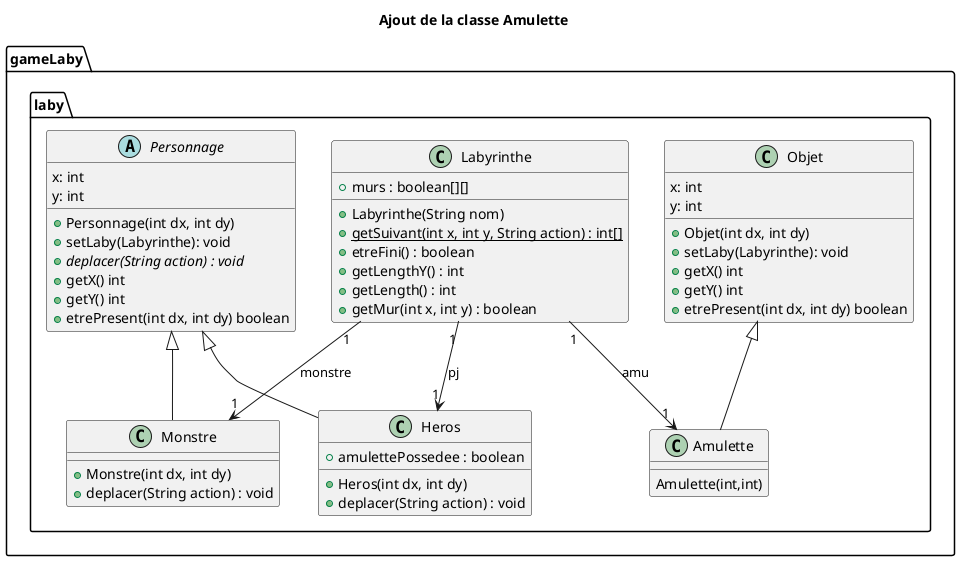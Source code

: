 @startuml

title Ajout de la classe Amulette

package "gameLaby.laby" {

    /'interface Jeu {
            +update(double secondes, Clavier clavier) : void
            +etreFini() : boolean
    }'/

    /'class Main {
        +{static} main(String[] args) : void
    }'/

    /'class MainLaby {
        +{static} main(String[] args) : void
    }'/

    /'class LabyJeu {
        '+laby : Labyrinthe
        +perso : Personnage
        +monstre : Personnage
        +LabyJeu():
        +LabyJeu(String):
        +update(double secondes, Clavier clavier) : void
        +init() : void
        +etreFini() : boolean
    }'/

    /'class LabyDessin {
        +dessinerJeu(Jeu jeu, Canvas canvas) : void
    }'/

    class Labyrinthe {
        /'
        +{static} MUR : char = 'X'
        +{static} PJ : char = 'P'
        +{static} M : char = 'M'
        +{static} VIDE : char = '.'
        +{static} HAUT : String = "Haut"
        +{static} BAS : String = "Bas"
        +{static} GAUCHE : String = "Gauche"
        +{static} DROITE : String = "Droite"
        '/
        +murs : boolean[][]
        +Labyrinthe(String nom)
        +{static} getSuivant(int x, int y, String action) : int[]
        +etreFini() : boolean
        +getLengthY() : int
        +getLength() : int
        +getMur(int x, int y) : boolean
    }

        abstract class Personnage {
            x: int
            y: int
            +Personnage(int dx, int dy)
            +setLaby(Labyrinthe): void
            +{abstract} deplacer(String action) : void
            +getX() int
            +getY() int
            +etrePresent(int dx, int dy) boolean
        }


    class Heros {
        + amulettePossedee : boolean
        +Heros(int dx, int dy)
        +deplacer(String action) : void
    }

    class Monstre {
        +Monstre(int dx, int dy)
        +deplacer(String action) : void
    }


    class Objet{
        x: int
        y: int
        +Objet(int dx, int dy)
        +setLaby(Labyrinthe): void
        +getX() int
        +getY() int
        +etrePresent(int dx, int dy) boolean
    }

    class Amulette{
        Amulette(int,int)
    }

}

package "moteurJeu" {
    interface Jeu {
        +update(double secondes, Clavier clavier) : void
        +etreFini() : boolean
    }

    interface DessinJeu {
        +dessinerJeu(Jeu jeu, Canvas canvas) : void
    }

    class Clavier {
        +bas : boolean
        +haut : boolean
        +gauche : boolean
        +droite : boolean
    }

    class MoteurJeu {
        +{static} setTaille(int width, int height) : void
        +{static} setFPS(int fps) : void
        +{static} launch(Jeu jeu, DessinJeu dessin) : void
    }
}

' Relations
/'Jeu <|.. LabyJeu
DessinJeu <|.. LabyDessin

Labyrinthe --> Monstre
Labyrinthe --> Heros


LabyJeu --> Labyrinthe : contains
Personnage <|-- Heros
Personnage <|-- Monstre
Labyrinthe --> Personnage


Main ..> Labyrinthe : uses
MainLaby ..> LabyJeu : creates
MainLaby ..> LabyDessin : creates
MainLaby ..> MoteurJeu : uses

LabyJeu ..> Clavier : uses
LabyDessin ..> LabyJeu : uses
'/

Labyrinthe "1" --> "1" Monstre : monstre
Labyrinthe "1" --> "1" Heros : pj
Labyrinthe "1" --> "1" Amulette : amu

Personnage <|-- Heros
Personnage <|-- Monstre
Objet <|-- Amulette



remove moteurJeu

@enduml